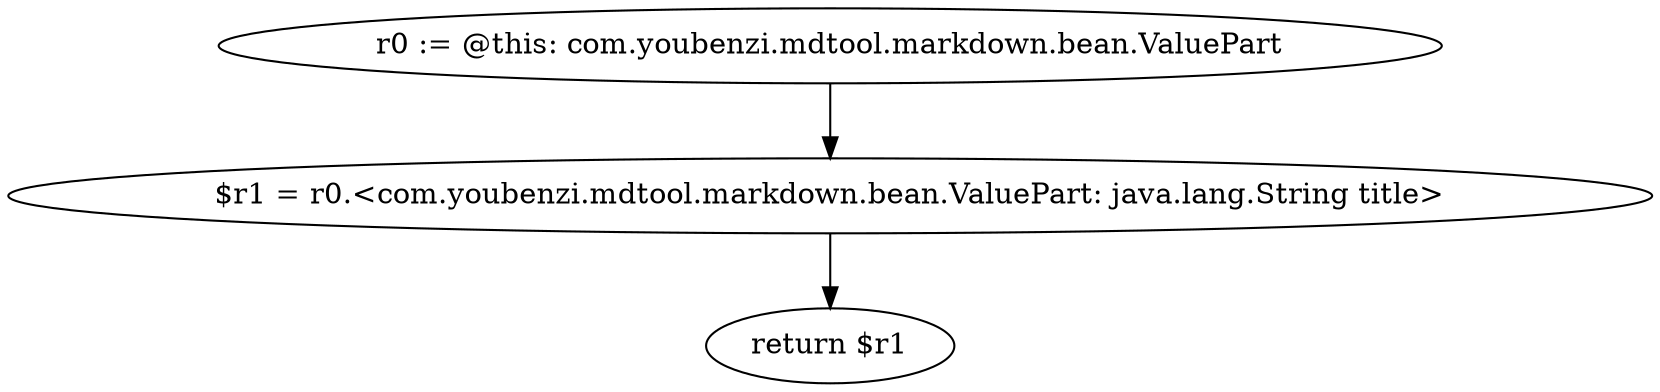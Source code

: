 digraph "unitGraph" {
    "r0 := @this: com.youbenzi.mdtool.markdown.bean.ValuePart"
    "$r1 = r0.<com.youbenzi.mdtool.markdown.bean.ValuePart: java.lang.String title>"
    "return $r1"
    "r0 := @this: com.youbenzi.mdtool.markdown.bean.ValuePart"->"$r1 = r0.<com.youbenzi.mdtool.markdown.bean.ValuePart: java.lang.String title>";
    "$r1 = r0.<com.youbenzi.mdtool.markdown.bean.ValuePart: java.lang.String title>"->"return $r1";
}

